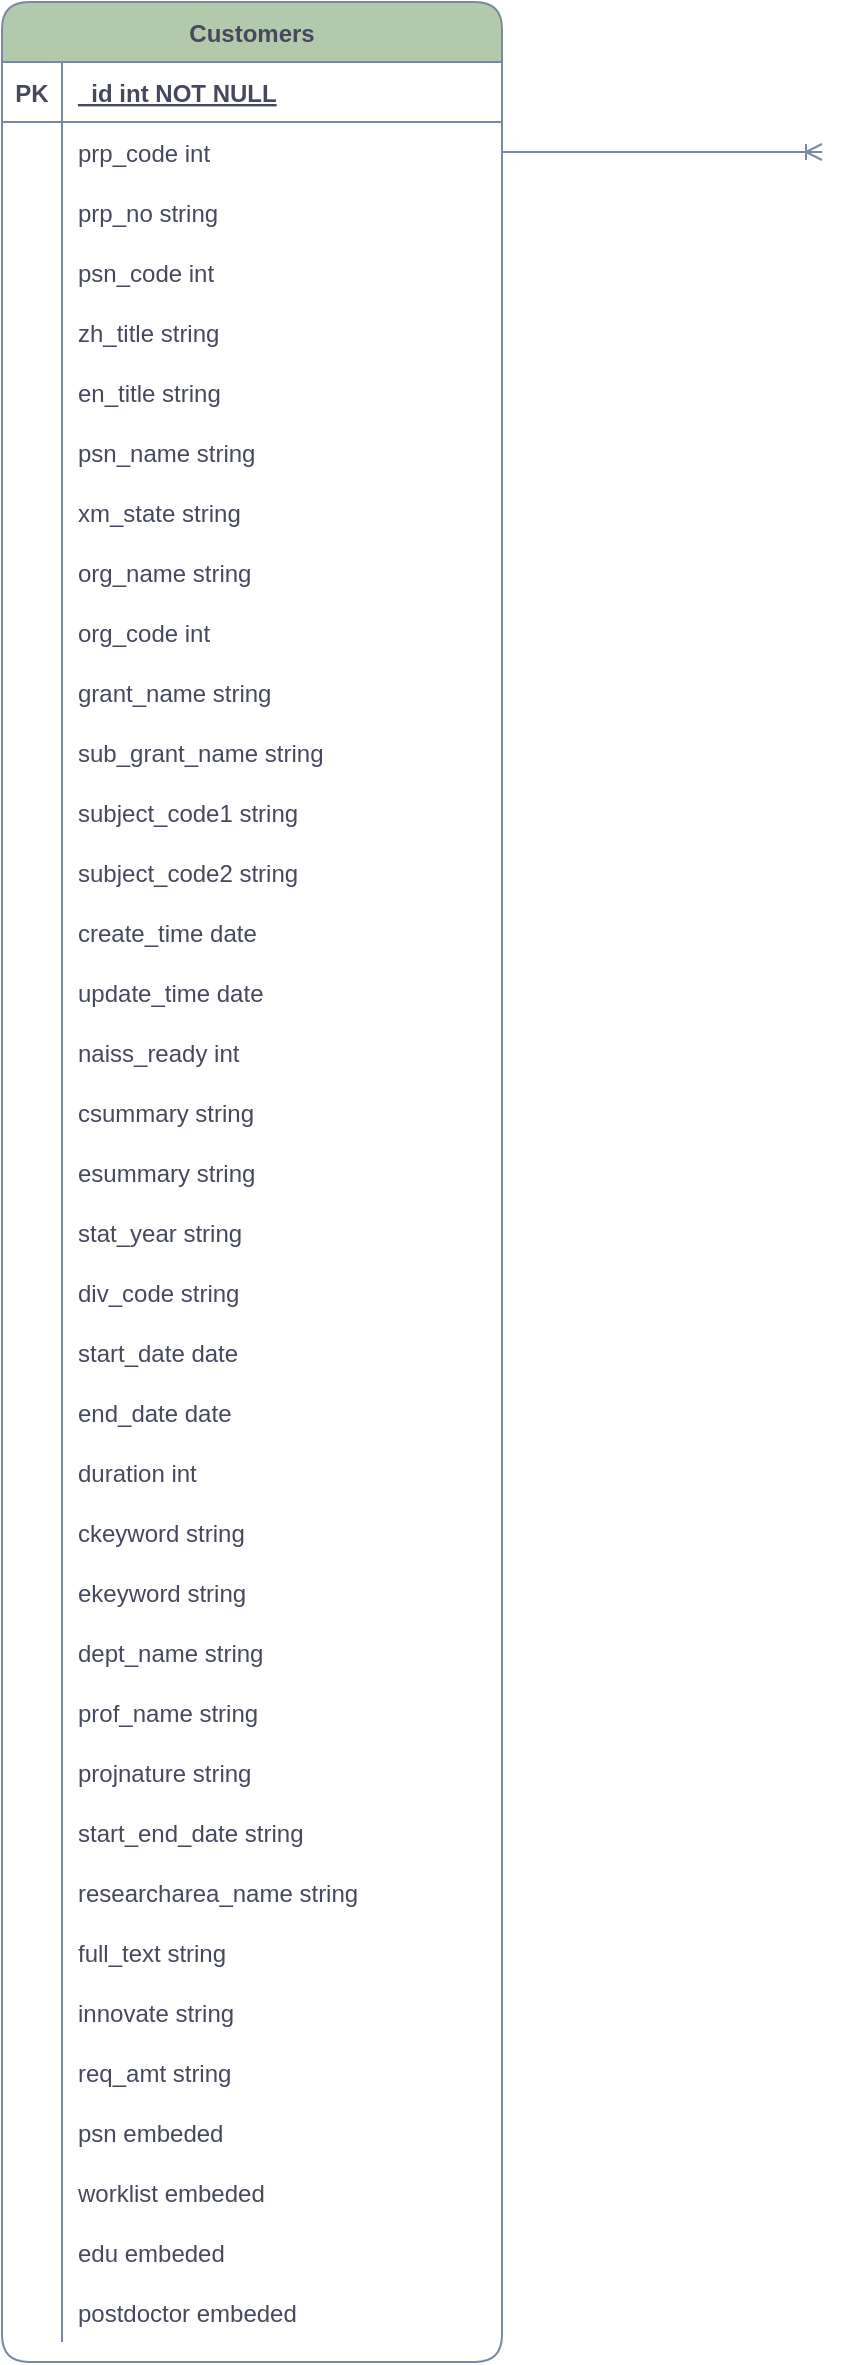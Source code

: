 <mxfile version="17.5.0" type="github">
  <diagram id="R2lEEEUBdFMjLlhIrx00" name="Page-1">
    <mxGraphModel dx="1298" dy="841" grid="1" gridSize="10" guides="1" tooltips="1" connect="1" arrows="1" fold="1" page="1" pageScale="1" pageWidth="850" pageHeight="1100" math="0" shadow="0" extFonts="Permanent Marker^https://fonts.googleapis.com/css?family=Permanent+Marker">
      <root>
        <mxCell id="0" />
        <mxCell id="1" parent="0" />
        <mxCell id="C-vyLk0tnHw3VtMMgP7b-23" value="Customers" style="shape=table;startSize=30;container=1;collapsible=1;childLayout=tableLayout;fixedRows=1;rowLines=0;fontStyle=1;align=center;resizeLast=1;rounded=1;fillColor=#B2C9AB;strokeColor=#788AA3;fontColor=#46495D;" parent="1" vertex="1">
          <mxGeometry x="40" y="120" width="250" height="1180" as="geometry" />
        </mxCell>
        <mxCell id="C-vyLk0tnHw3VtMMgP7b-24" value="" style="shape=partialRectangle;collapsible=0;dropTarget=0;pointerEvents=0;fillColor=none;points=[[0,0.5],[1,0.5]];portConstraint=eastwest;top=0;left=0;right=0;bottom=1;rounded=1;strokeColor=#788AA3;fontColor=#46495D;" parent="C-vyLk0tnHw3VtMMgP7b-23" vertex="1">
          <mxGeometry y="30" width="250" height="30" as="geometry" />
        </mxCell>
        <mxCell id="C-vyLk0tnHw3VtMMgP7b-25" value="PK" style="shape=partialRectangle;overflow=hidden;connectable=0;fillColor=none;top=0;left=0;bottom=0;right=0;fontStyle=1;rounded=1;strokeColor=#788AA3;fontColor=#46495D;" parent="C-vyLk0tnHw3VtMMgP7b-24" vertex="1">
          <mxGeometry width="30" height="30" as="geometry">
            <mxRectangle width="30" height="30" as="alternateBounds" />
          </mxGeometry>
        </mxCell>
        <mxCell id="C-vyLk0tnHw3VtMMgP7b-26" value="_id int NOT NULL " style="shape=partialRectangle;overflow=hidden;connectable=0;fillColor=none;top=0;left=0;bottom=0;right=0;align=left;spacingLeft=6;fontStyle=5;rounded=1;strokeColor=#788AA3;fontColor=#46495D;" parent="C-vyLk0tnHw3VtMMgP7b-24" vertex="1">
          <mxGeometry x="30" width="220" height="30" as="geometry">
            <mxRectangle width="220" height="30" as="alternateBounds" />
          </mxGeometry>
        </mxCell>
        <mxCell id="C-vyLk0tnHw3VtMMgP7b-27" value="" style="shape=partialRectangle;collapsible=0;dropTarget=0;pointerEvents=0;fillColor=none;points=[[0,0.5],[1,0.5]];portConstraint=eastwest;top=0;left=0;right=0;bottom=0;rounded=1;strokeColor=#788AA3;fontColor=#46495D;" parent="C-vyLk0tnHw3VtMMgP7b-23" vertex="1">
          <mxGeometry y="60" width="250" height="30" as="geometry" />
        </mxCell>
        <mxCell id="C-vyLk0tnHw3VtMMgP7b-28" value="" style="shape=partialRectangle;overflow=hidden;connectable=0;fillColor=none;top=0;left=0;bottom=0;right=0;rounded=1;strokeColor=#788AA3;fontColor=#46495D;" parent="C-vyLk0tnHw3VtMMgP7b-27" vertex="1">
          <mxGeometry width="30" height="30" as="geometry">
            <mxRectangle width="30" height="30" as="alternateBounds" />
          </mxGeometry>
        </mxCell>
        <mxCell id="C-vyLk0tnHw3VtMMgP7b-29" value="prp_code int" style="shape=partialRectangle;overflow=hidden;connectable=0;fillColor=none;top=0;left=0;bottom=0;right=0;align=left;spacingLeft=6;rounded=1;strokeColor=#788AA3;fontColor=#46495D;" parent="C-vyLk0tnHw3VtMMgP7b-27" vertex="1">
          <mxGeometry x="30" width="220" height="30" as="geometry">
            <mxRectangle width="220" height="30" as="alternateBounds" />
          </mxGeometry>
        </mxCell>
        <mxCell id="vWyPMVdZ7KJpKhUOvBbs-18" value="" style="shape=partialRectangle;collapsible=0;dropTarget=0;pointerEvents=0;fillColor=none;points=[[0,0.5],[1,0.5]];portConstraint=eastwest;top=0;left=0;right=0;bottom=0;rounded=1;strokeColor=#788AA3;fontColor=#46495D;" vertex="1" parent="C-vyLk0tnHw3VtMMgP7b-23">
          <mxGeometry y="90" width="250" height="30" as="geometry" />
        </mxCell>
        <mxCell id="vWyPMVdZ7KJpKhUOvBbs-19" value="" style="shape=partialRectangle;overflow=hidden;connectable=0;fillColor=none;top=0;left=0;bottom=0;right=0;rounded=1;strokeColor=#788AA3;fontColor=#46495D;" vertex="1" parent="vWyPMVdZ7KJpKhUOvBbs-18">
          <mxGeometry width="30" height="30" as="geometry">
            <mxRectangle width="30" height="30" as="alternateBounds" />
          </mxGeometry>
        </mxCell>
        <mxCell id="vWyPMVdZ7KJpKhUOvBbs-20" value="prp_no string" style="shape=partialRectangle;overflow=hidden;connectable=0;fillColor=none;top=0;left=0;bottom=0;right=0;align=left;spacingLeft=6;rounded=1;strokeColor=#788AA3;fontColor=#46495D;" vertex="1" parent="vWyPMVdZ7KJpKhUOvBbs-18">
          <mxGeometry x="30" width="220" height="30" as="geometry">
            <mxRectangle width="220" height="30" as="alternateBounds" />
          </mxGeometry>
        </mxCell>
        <mxCell id="vWyPMVdZ7KJpKhUOvBbs-21" value="" style="shape=partialRectangle;collapsible=0;dropTarget=0;pointerEvents=0;fillColor=none;points=[[0,0.5],[1,0.5]];portConstraint=eastwest;top=0;left=0;right=0;bottom=0;rounded=1;strokeColor=#788AA3;fontColor=#46495D;" vertex="1" parent="C-vyLk0tnHw3VtMMgP7b-23">
          <mxGeometry y="120" width="250" height="30" as="geometry" />
        </mxCell>
        <mxCell id="vWyPMVdZ7KJpKhUOvBbs-22" value="" style="shape=partialRectangle;overflow=hidden;connectable=0;fillColor=none;top=0;left=0;bottom=0;right=0;rounded=1;strokeColor=#788AA3;fontColor=#46495D;" vertex="1" parent="vWyPMVdZ7KJpKhUOvBbs-21">
          <mxGeometry width="30" height="30" as="geometry">
            <mxRectangle width="30" height="30" as="alternateBounds" />
          </mxGeometry>
        </mxCell>
        <mxCell id="vWyPMVdZ7KJpKhUOvBbs-23" value="psn_code int" style="shape=partialRectangle;overflow=hidden;connectable=0;fillColor=none;top=0;left=0;bottom=0;right=0;align=left;spacingLeft=6;rounded=1;strokeColor=#788AA3;fontColor=#46495D;" vertex="1" parent="vWyPMVdZ7KJpKhUOvBbs-21">
          <mxGeometry x="30" width="220" height="30" as="geometry">
            <mxRectangle width="220" height="30" as="alternateBounds" />
          </mxGeometry>
        </mxCell>
        <mxCell id="vWyPMVdZ7KJpKhUOvBbs-25" value="" style="shape=partialRectangle;collapsible=0;dropTarget=0;pointerEvents=0;fillColor=none;points=[[0,0.5],[1,0.5]];portConstraint=eastwest;top=0;left=0;right=0;bottom=0;rounded=1;strokeColor=#788AA3;fontColor=#46495D;" vertex="1" parent="C-vyLk0tnHw3VtMMgP7b-23">
          <mxGeometry y="150" width="250" height="30" as="geometry" />
        </mxCell>
        <mxCell id="vWyPMVdZ7KJpKhUOvBbs-26" value="" style="shape=partialRectangle;overflow=hidden;connectable=0;fillColor=none;top=0;left=0;bottom=0;right=0;rounded=1;strokeColor=#788AA3;fontColor=#46495D;" vertex="1" parent="vWyPMVdZ7KJpKhUOvBbs-25">
          <mxGeometry width="30" height="30" as="geometry">
            <mxRectangle width="30" height="30" as="alternateBounds" />
          </mxGeometry>
        </mxCell>
        <mxCell id="vWyPMVdZ7KJpKhUOvBbs-27" value="zh_title string" style="shape=partialRectangle;overflow=hidden;connectable=0;fillColor=none;top=0;left=0;bottom=0;right=0;align=left;spacingLeft=6;rounded=1;strokeColor=#788AA3;fontColor=#46495D;" vertex="1" parent="vWyPMVdZ7KJpKhUOvBbs-25">
          <mxGeometry x="30" width="220" height="30" as="geometry">
            <mxRectangle width="220" height="30" as="alternateBounds" />
          </mxGeometry>
        </mxCell>
        <mxCell id="vWyPMVdZ7KJpKhUOvBbs-34" value="" style="shape=partialRectangle;collapsible=0;dropTarget=0;pointerEvents=0;fillColor=none;points=[[0,0.5],[1,0.5]];portConstraint=eastwest;top=0;left=0;right=0;bottom=0;rounded=1;strokeColor=#788AA3;fontColor=#46495D;" vertex="1" parent="C-vyLk0tnHw3VtMMgP7b-23">
          <mxGeometry y="180" width="250" height="30" as="geometry" />
        </mxCell>
        <mxCell id="vWyPMVdZ7KJpKhUOvBbs-35" value="" style="shape=partialRectangle;overflow=hidden;connectable=0;fillColor=none;top=0;left=0;bottom=0;right=0;rounded=1;strokeColor=#788AA3;fontColor=#46495D;" vertex="1" parent="vWyPMVdZ7KJpKhUOvBbs-34">
          <mxGeometry width="30" height="30" as="geometry">
            <mxRectangle width="30" height="30" as="alternateBounds" />
          </mxGeometry>
        </mxCell>
        <mxCell id="vWyPMVdZ7KJpKhUOvBbs-36" value="en_title string" style="shape=partialRectangle;overflow=hidden;connectable=0;fillColor=none;top=0;left=0;bottom=0;right=0;align=left;spacingLeft=6;rounded=1;strokeColor=#788AA3;fontColor=#46495D;" vertex="1" parent="vWyPMVdZ7KJpKhUOvBbs-34">
          <mxGeometry x="30" width="220" height="30" as="geometry">
            <mxRectangle width="220" height="30" as="alternateBounds" />
          </mxGeometry>
        </mxCell>
        <mxCell id="vWyPMVdZ7KJpKhUOvBbs-28" value="" style="shape=partialRectangle;collapsible=0;dropTarget=0;pointerEvents=0;fillColor=none;points=[[0,0.5],[1,0.5]];portConstraint=eastwest;top=0;left=0;right=0;bottom=0;rounded=1;strokeColor=#788AA3;fontColor=#46495D;" vertex="1" parent="C-vyLk0tnHw3VtMMgP7b-23">
          <mxGeometry y="210" width="250" height="30" as="geometry" />
        </mxCell>
        <mxCell id="vWyPMVdZ7KJpKhUOvBbs-29" value="" style="shape=partialRectangle;overflow=hidden;connectable=0;fillColor=none;top=0;left=0;bottom=0;right=0;rounded=1;strokeColor=#788AA3;fontColor=#46495D;" vertex="1" parent="vWyPMVdZ7KJpKhUOvBbs-28">
          <mxGeometry width="30" height="30" as="geometry">
            <mxRectangle width="30" height="30" as="alternateBounds" />
          </mxGeometry>
        </mxCell>
        <mxCell id="vWyPMVdZ7KJpKhUOvBbs-30" value="psn_name string" style="shape=partialRectangle;overflow=hidden;connectable=0;fillColor=none;top=0;left=0;bottom=0;right=0;align=left;spacingLeft=6;rounded=1;strokeColor=#788AA3;fontColor=#46495D;" vertex="1" parent="vWyPMVdZ7KJpKhUOvBbs-28">
          <mxGeometry x="30" width="220" height="30" as="geometry">
            <mxRectangle width="220" height="30" as="alternateBounds" />
          </mxGeometry>
        </mxCell>
        <mxCell id="vWyPMVdZ7KJpKhUOvBbs-31" value="" style="shape=partialRectangle;collapsible=0;dropTarget=0;pointerEvents=0;fillColor=none;points=[[0,0.5],[1,0.5]];portConstraint=eastwest;top=0;left=0;right=0;bottom=0;rounded=1;strokeColor=#788AA3;fontColor=#46495D;" vertex="1" parent="C-vyLk0tnHw3VtMMgP7b-23">
          <mxGeometry y="240" width="250" height="30" as="geometry" />
        </mxCell>
        <mxCell id="vWyPMVdZ7KJpKhUOvBbs-32" value="" style="shape=partialRectangle;overflow=hidden;connectable=0;fillColor=none;top=0;left=0;bottom=0;right=0;rounded=1;strokeColor=#788AA3;fontColor=#46495D;" vertex="1" parent="vWyPMVdZ7KJpKhUOvBbs-31">
          <mxGeometry width="30" height="30" as="geometry">
            <mxRectangle width="30" height="30" as="alternateBounds" />
          </mxGeometry>
        </mxCell>
        <mxCell id="vWyPMVdZ7KJpKhUOvBbs-33" value="xm_state string" style="shape=partialRectangle;overflow=hidden;connectable=0;fillColor=none;top=0;left=0;bottom=0;right=0;align=left;spacingLeft=6;rounded=1;strokeColor=#788AA3;fontColor=#46495D;" vertex="1" parent="vWyPMVdZ7KJpKhUOvBbs-31">
          <mxGeometry x="30" width="220" height="30" as="geometry">
            <mxRectangle width="220" height="30" as="alternateBounds" />
          </mxGeometry>
        </mxCell>
        <mxCell id="vWyPMVdZ7KJpKhUOvBbs-37" value="" style="shape=partialRectangle;collapsible=0;dropTarget=0;pointerEvents=0;fillColor=none;points=[[0,0.5],[1,0.5]];portConstraint=eastwest;top=0;left=0;right=0;bottom=0;rounded=1;strokeColor=#788AA3;fontColor=#46495D;" vertex="1" parent="C-vyLk0tnHw3VtMMgP7b-23">
          <mxGeometry y="270" width="250" height="30" as="geometry" />
        </mxCell>
        <mxCell id="vWyPMVdZ7KJpKhUOvBbs-38" value="" style="shape=partialRectangle;overflow=hidden;connectable=0;fillColor=none;top=0;left=0;bottom=0;right=0;rounded=1;strokeColor=#788AA3;fontColor=#46495D;" vertex="1" parent="vWyPMVdZ7KJpKhUOvBbs-37">
          <mxGeometry width="30" height="30" as="geometry">
            <mxRectangle width="30" height="30" as="alternateBounds" />
          </mxGeometry>
        </mxCell>
        <mxCell id="vWyPMVdZ7KJpKhUOvBbs-39" value="org_name string" style="shape=partialRectangle;overflow=hidden;connectable=0;fillColor=none;top=0;left=0;bottom=0;right=0;align=left;spacingLeft=6;rounded=1;strokeColor=#788AA3;fontColor=#46495D;" vertex="1" parent="vWyPMVdZ7KJpKhUOvBbs-37">
          <mxGeometry x="30" width="220" height="30" as="geometry">
            <mxRectangle width="220" height="30" as="alternateBounds" />
          </mxGeometry>
        </mxCell>
        <mxCell id="vWyPMVdZ7KJpKhUOvBbs-40" value="" style="shape=partialRectangle;collapsible=0;dropTarget=0;pointerEvents=0;fillColor=none;points=[[0,0.5],[1,0.5]];portConstraint=eastwest;top=0;left=0;right=0;bottom=0;rounded=1;strokeColor=#788AA3;fontColor=#46495D;" vertex="1" parent="C-vyLk0tnHw3VtMMgP7b-23">
          <mxGeometry y="300" width="250" height="30" as="geometry" />
        </mxCell>
        <mxCell id="vWyPMVdZ7KJpKhUOvBbs-41" value="" style="shape=partialRectangle;overflow=hidden;connectable=0;fillColor=none;top=0;left=0;bottom=0;right=0;rounded=1;strokeColor=#788AA3;fontColor=#46495D;" vertex="1" parent="vWyPMVdZ7KJpKhUOvBbs-40">
          <mxGeometry width="30" height="30" as="geometry">
            <mxRectangle width="30" height="30" as="alternateBounds" />
          </mxGeometry>
        </mxCell>
        <mxCell id="vWyPMVdZ7KJpKhUOvBbs-42" value="org_code int" style="shape=partialRectangle;overflow=hidden;connectable=0;fillColor=none;top=0;left=0;bottom=0;right=0;align=left;spacingLeft=6;rounded=1;strokeColor=#788AA3;fontColor=#46495D;" vertex="1" parent="vWyPMVdZ7KJpKhUOvBbs-40">
          <mxGeometry x="30" width="220" height="30" as="geometry">
            <mxRectangle width="220" height="30" as="alternateBounds" />
          </mxGeometry>
        </mxCell>
        <mxCell id="vWyPMVdZ7KJpKhUOvBbs-43" value="" style="shape=partialRectangle;collapsible=0;dropTarget=0;pointerEvents=0;fillColor=none;points=[[0,0.5],[1,0.5]];portConstraint=eastwest;top=0;left=0;right=0;bottom=0;rounded=1;strokeColor=#788AA3;fontColor=#46495D;" vertex="1" parent="C-vyLk0tnHw3VtMMgP7b-23">
          <mxGeometry y="330" width="250" height="30" as="geometry" />
        </mxCell>
        <mxCell id="vWyPMVdZ7KJpKhUOvBbs-44" value="" style="shape=partialRectangle;overflow=hidden;connectable=0;fillColor=none;top=0;left=0;bottom=0;right=0;rounded=1;strokeColor=#788AA3;fontColor=#46495D;" vertex="1" parent="vWyPMVdZ7KJpKhUOvBbs-43">
          <mxGeometry width="30" height="30" as="geometry">
            <mxRectangle width="30" height="30" as="alternateBounds" />
          </mxGeometry>
        </mxCell>
        <mxCell id="vWyPMVdZ7KJpKhUOvBbs-45" value="grant_name string" style="shape=partialRectangle;overflow=hidden;connectable=0;fillColor=none;top=0;left=0;bottom=0;right=0;align=left;spacingLeft=6;rounded=1;strokeColor=#788AA3;fontColor=#46495D;" vertex="1" parent="vWyPMVdZ7KJpKhUOvBbs-43">
          <mxGeometry x="30" width="220" height="30" as="geometry">
            <mxRectangle width="220" height="30" as="alternateBounds" />
          </mxGeometry>
        </mxCell>
        <mxCell id="vWyPMVdZ7KJpKhUOvBbs-46" value="" style="shape=partialRectangle;collapsible=0;dropTarget=0;pointerEvents=0;fillColor=none;points=[[0,0.5],[1,0.5]];portConstraint=eastwest;top=0;left=0;right=0;bottom=0;rounded=1;strokeColor=#788AA3;fontColor=#46495D;" vertex="1" parent="C-vyLk0tnHw3VtMMgP7b-23">
          <mxGeometry y="360" width="250" height="30" as="geometry" />
        </mxCell>
        <mxCell id="vWyPMVdZ7KJpKhUOvBbs-47" value="" style="shape=partialRectangle;overflow=hidden;connectable=0;fillColor=none;top=0;left=0;bottom=0;right=0;rounded=1;strokeColor=#788AA3;fontColor=#46495D;" vertex="1" parent="vWyPMVdZ7KJpKhUOvBbs-46">
          <mxGeometry width="30" height="30" as="geometry">
            <mxRectangle width="30" height="30" as="alternateBounds" />
          </mxGeometry>
        </mxCell>
        <mxCell id="vWyPMVdZ7KJpKhUOvBbs-48" value="sub_grant_name string" style="shape=partialRectangle;overflow=hidden;connectable=0;fillColor=none;top=0;left=0;bottom=0;right=0;align=left;spacingLeft=6;rounded=1;strokeColor=#788AA3;fontColor=#46495D;" vertex="1" parent="vWyPMVdZ7KJpKhUOvBbs-46">
          <mxGeometry x="30" width="220" height="30" as="geometry">
            <mxRectangle width="220" height="30" as="alternateBounds" />
          </mxGeometry>
        </mxCell>
        <mxCell id="vWyPMVdZ7KJpKhUOvBbs-49" value="" style="shape=partialRectangle;collapsible=0;dropTarget=0;pointerEvents=0;fillColor=none;points=[[0,0.5],[1,0.5]];portConstraint=eastwest;top=0;left=0;right=0;bottom=0;rounded=1;strokeColor=#788AA3;fontColor=#46495D;" vertex="1" parent="C-vyLk0tnHw3VtMMgP7b-23">
          <mxGeometry y="390" width="250" height="30" as="geometry" />
        </mxCell>
        <mxCell id="vWyPMVdZ7KJpKhUOvBbs-50" value="" style="shape=partialRectangle;overflow=hidden;connectable=0;fillColor=none;top=0;left=0;bottom=0;right=0;rounded=1;strokeColor=#788AA3;fontColor=#46495D;" vertex="1" parent="vWyPMVdZ7KJpKhUOvBbs-49">
          <mxGeometry width="30" height="30" as="geometry">
            <mxRectangle width="30" height="30" as="alternateBounds" />
          </mxGeometry>
        </mxCell>
        <mxCell id="vWyPMVdZ7KJpKhUOvBbs-51" value="subject_code1 string" style="shape=partialRectangle;overflow=hidden;connectable=0;fillColor=none;top=0;left=0;bottom=0;right=0;align=left;spacingLeft=6;rounded=1;strokeColor=#788AA3;fontColor=#46495D;" vertex="1" parent="vWyPMVdZ7KJpKhUOvBbs-49">
          <mxGeometry x="30" width="220" height="30" as="geometry">
            <mxRectangle width="220" height="30" as="alternateBounds" />
          </mxGeometry>
        </mxCell>
        <mxCell id="vWyPMVdZ7KJpKhUOvBbs-52" value="" style="shape=partialRectangle;collapsible=0;dropTarget=0;pointerEvents=0;fillColor=none;points=[[0,0.5],[1,0.5]];portConstraint=eastwest;top=0;left=0;right=0;bottom=0;rounded=1;strokeColor=#788AA3;fontColor=#46495D;" vertex="1" parent="C-vyLk0tnHw3VtMMgP7b-23">
          <mxGeometry y="420" width="250" height="30" as="geometry" />
        </mxCell>
        <mxCell id="vWyPMVdZ7KJpKhUOvBbs-53" value="" style="shape=partialRectangle;overflow=hidden;connectable=0;fillColor=none;top=0;left=0;bottom=0;right=0;rounded=1;strokeColor=#788AA3;fontColor=#46495D;" vertex="1" parent="vWyPMVdZ7KJpKhUOvBbs-52">
          <mxGeometry width="30" height="30" as="geometry">
            <mxRectangle width="30" height="30" as="alternateBounds" />
          </mxGeometry>
        </mxCell>
        <mxCell id="vWyPMVdZ7KJpKhUOvBbs-54" value="subject_code2 string" style="shape=partialRectangle;overflow=hidden;connectable=0;fillColor=none;top=0;left=0;bottom=0;right=0;align=left;spacingLeft=6;rounded=1;strokeColor=#788AA3;fontColor=#46495D;" vertex="1" parent="vWyPMVdZ7KJpKhUOvBbs-52">
          <mxGeometry x="30" width="220" height="30" as="geometry">
            <mxRectangle width="220" height="30" as="alternateBounds" />
          </mxGeometry>
        </mxCell>
        <mxCell id="vWyPMVdZ7KJpKhUOvBbs-55" value="" style="shape=partialRectangle;collapsible=0;dropTarget=0;pointerEvents=0;fillColor=none;points=[[0,0.5],[1,0.5]];portConstraint=eastwest;top=0;left=0;right=0;bottom=0;rounded=1;strokeColor=#788AA3;fontColor=#46495D;" vertex="1" parent="C-vyLk0tnHw3VtMMgP7b-23">
          <mxGeometry y="450" width="250" height="30" as="geometry" />
        </mxCell>
        <mxCell id="vWyPMVdZ7KJpKhUOvBbs-56" value="" style="shape=partialRectangle;overflow=hidden;connectable=0;fillColor=none;top=0;left=0;bottom=0;right=0;rounded=1;strokeColor=#788AA3;fontColor=#46495D;" vertex="1" parent="vWyPMVdZ7KJpKhUOvBbs-55">
          <mxGeometry width="30" height="30" as="geometry">
            <mxRectangle width="30" height="30" as="alternateBounds" />
          </mxGeometry>
        </mxCell>
        <mxCell id="vWyPMVdZ7KJpKhUOvBbs-57" value="create_time date" style="shape=partialRectangle;overflow=hidden;connectable=0;fillColor=none;top=0;left=0;bottom=0;right=0;align=left;spacingLeft=6;rounded=1;strokeColor=#788AA3;fontColor=#46495D;" vertex="1" parent="vWyPMVdZ7KJpKhUOvBbs-55">
          <mxGeometry x="30" width="220" height="30" as="geometry">
            <mxRectangle width="220" height="30" as="alternateBounds" />
          </mxGeometry>
        </mxCell>
        <mxCell id="vWyPMVdZ7KJpKhUOvBbs-76" value="" style="shape=partialRectangle;collapsible=0;dropTarget=0;pointerEvents=0;fillColor=none;points=[[0,0.5],[1,0.5]];portConstraint=eastwest;top=0;left=0;right=0;bottom=0;rounded=1;strokeColor=#788AA3;fontColor=#46495D;" vertex="1" parent="C-vyLk0tnHw3VtMMgP7b-23">
          <mxGeometry y="480" width="250" height="30" as="geometry" />
        </mxCell>
        <mxCell id="vWyPMVdZ7KJpKhUOvBbs-77" value="" style="shape=partialRectangle;overflow=hidden;connectable=0;fillColor=none;top=0;left=0;bottom=0;right=0;rounded=1;strokeColor=#788AA3;fontColor=#46495D;" vertex="1" parent="vWyPMVdZ7KJpKhUOvBbs-76">
          <mxGeometry width="30" height="30" as="geometry">
            <mxRectangle width="30" height="30" as="alternateBounds" />
          </mxGeometry>
        </mxCell>
        <mxCell id="vWyPMVdZ7KJpKhUOvBbs-78" value="update_time date" style="shape=partialRectangle;overflow=hidden;connectable=0;fillColor=none;top=0;left=0;bottom=0;right=0;align=left;spacingLeft=6;rounded=1;strokeColor=#788AA3;fontColor=#46495D;" vertex="1" parent="vWyPMVdZ7KJpKhUOvBbs-76">
          <mxGeometry x="30" width="220" height="30" as="geometry">
            <mxRectangle width="220" height="30" as="alternateBounds" />
          </mxGeometry>
        </mxCell>
        <mxCell id="vWyPMVdZ7KJpKhUOvBbs-58" value="" style="shape=partialRectangle;collapsible=0;dropTarget=0;pointerEvents=0;fillColor=none;points=[[0,0.5],[1,0.5]];portConstraint=eastwest;top=0;left=0;right=0;bottom=0;rounded=1;strokeColor=#788AA3;fontColor=#46495D;" vertex="1" parent="C-vyLk0tnHw3VtMMgP7b-23">
          <mxGeometry y="510" width="250" height="30" as="geometry" />
        </mxCell>
        <mxCell id="vWyPMVdZ7KJpKhUOvBbs-59" value="" style="shape=partialRectangle;overflow=hidden;connectable=0;fillColor=none;top=0;left=0;bottom=0;right=0;rounded=1;strokeColor=#788AA3;fontColor=#46495D;" vertex="1" parent="vWyPMVdZ7KJpKhUOvBbs-58">
          <mxGeometry width="30" height="30" as="geometry">
            <mxRectangle width="30" height="30" as="alternateBounds" />
          </mxGeometry>
        </mxCell>
        <mxCell id="vWyPMVdZ7KJpKhUOvBbs-60" value="naiss_ready int" style="shape=partialRectangle;overflow=hidden;connectable=0;fillColor=none;top=0;left=0;bottom=0;right=0;align=left;spacingLeft=6;rounded=1;strokeColor=#788AA3;fontColor=#46495D;" vertex="1" parent="vWyPMVdZ7KJpKhUOvBbs-58">
          <mxGeometry x="30" width="220" height="30" as="geometry">
            <mxRectangle width="220" height="30" as="alternateBounds" />
          </mxGeometry>
        </mxCell>
        <mxCell id="vWyPMVdZ7KJpKhUOvBbs-61" value="" style="shape=partialRectangle;collapsible=0;dropTarget=0;pointerEvents=0;fillColor=none;points=[[0,0.5],[1,0.5]];portConstraint=eastwest;top=0;left=0;right=0;bottom=0;rounded=1;strokeColor=#788AA3;fontColor=#46495D;" vertex="1" parent="C-vyLk0tnHw3VtMMgP7b-23">
          <mxGeometry y="540" width="250" height="30" as="geometry" />
        </mxCell>
        <mxCell id="vWyPMVdZ7KJpKhUOvBbs-62" value="" style="shape=partialRectangle;overflow=hidden;connectable=0;fillColor=none;top=0;left=0;bottom=0;right=0;rounded=1;strokeColor=#788AA3;fontColor=#46495D;" vertex="1" parent="vWyPMVdZ7KJpKhUOvBbs-61">
          <mxGeometry width="30" height="30" as="geometry">
            <mxRectangle width="30" height="30" as="alternateBounds" />
          </mxGeometry>
        </mxCell>
        <mxCell id="vWyPMVdZ7KJpKhUOvBbs-63" value="csummary string" style="shape=partialRectangle;overflow=hidden;connectable=0;fillColor=none;top=0;left=0;bottom=0;right=0;align=left;spacingLeft=6;rounded=1;strokeColor=#788AA3;fontColor=#46495D;" vertex="1" parent="vWyPMVdZ7KJpKhUOvBbs-61">
          <mxGeometry x="30" width="220" height="30" as="geometry">
            <mxRectangle width="220" height="30" as="alternateBounds" />
          </mxGeometry>
        </mxCell>
        <mxCell id="vWyPMVdZ7KJpKhUOvBbs-64" value="" style="shape=partialRectangle;collapsible=0;dropTarget=0;pointerEvents=0;fillColor=none;points=[[0,0.5],[1,0.5]];portConstraint=eastwest;top=0;left=0;right=0;bottom=0;rounded=1;strokeColor=#788AA3;fontColor=#46495D;" vertex="1" parent="C-vyLk0tnHw3VtMMgP7b-23">
          <mxGeometry y="570" width="250" height="30" as="geometry" />
        </mxCell>
        <mxCell id="vWyPMVdZ7KJpKhUOvBbs-65" value="" style="shape=partialRectangle;overflow=hidden;connectable=0;fillColor=none;top=0;left=0;bottom=0;right=0;rounded=1;strokeColor=#788AA3;fontColor=#46495D;" vertex="1" parent="vWyPMVdZ7KJpKhUOvBbs-64">
          <mxGeometry width="30" height="30" as="geometry">
            <mxRectangle width="30" height="30" as="alternateBounds" />
          </mxGeometry>
        </mxCell>
        <mxCell id="vWyPMVdZ7KJpKhUOvBbs-66" value="esummary string" style="shape=partialRectangle;overflow=hidden;connectable=0;fillColor=none;top=0;left=0;bottom=0;right=0;align=left;spacingLeft=6;rounded=1;strokeColor=#788AA3;fontColor=#46495D;" vertex="1" parent="vWyPMVdZ7KJpKhUOvBbs-64">
          <mxGeometry x="30" width="220" height="30" as="geometry">
            <mxRectangle width="220" height="30" as="alternateBounds" />
          </mxGeometry>
        </mxCell>
        <mxCell id="vWyPMVdZ7KJpKhUOvBbs-67" value="" style="shape=partialRectangle;collapsible=0;dropTarget=0;pointerEvents=0;fillColor=none;points=[[0,0.5],[1,0.5]];portConstraint=eastwest;top=0;left=0;right=0;bottom=0;rounded=1;strokeColor=#788AA3;fontColor=#46495D;" vertex="1" parent="C-vyLk0tnHw3VtMMgP7b-23">
          <mxGeometry y="600" width="250" height="30" as="geometry" />
        </mxCell>
        <mxCell id="vWyPMVdZ7KJpKhUOvBbs-68" value="" style="shape=partialRectangle;overflow=hidden;connectable=0;fillColor=none;top=0;left=0;bottom=0;right=0;rounded=1;strokeColor=#788AA3;fontColor=#46495D;" vertex="1" parent="vWyPMVdZ7KJpKhUOvBbs-67">
          <mxGeometry width="30" height="30" as="geometry">
            <mxRectangle width="30" height="30" as="alternateBounds" />
          </mxGeometry>
        </mxCell>
        <mxCell id="vWyPMVdZ7KJpKhUOvBbs-69" value="stat_year string" style="shape=partialRectangle;overflow=hidden;connectable=0;fillColor=none;top=0;left=0;bottom=0;right=0;align=left;spacingLeft=6;rounded=1;strokeColor=#788AA3;fontColor=#46495D;" vertex="1" parent="vWyPMVdZ7KJpKhUOvBbs-67">
          <mxGeometry x="30" width="220" height="30" as="geometry">
            <mxRectangle width="220" height="30" as="alternateBounds" />
          </mxGeometry>
        </mxCell>
        <mxCell id="vWyPMVdZ7KJpKhUOvBbs-70" value="" style="shape=partialRectangle;collapsible=0;dropTarget=0;pointerEvents=0;fillColor=none;points=[[0,0.5],[1,0.5]];portConstraint=eastwest;top=0;left=0;right=0;bottom=0;rounded=1;strokeColor=#788AA3;fontColor=#46495D;" vertex="1" parent="C-vyLk0tnHw3VtMMgP7b-23">
          <mxGeometry y="630" width="250" height="30" as="geometry" />
        </mxCell>
        <mxCell id="vWyPMVdZ7KJpKhUOvBbs-71" value="" style="shape=partialRectangle;overflow=hidden;connectable=0;fillColor=none;top=0;left=0;bottom=0;right=0;rounded=1;strokeColor=#788AA3;fontColor=#46495D;" vertex="1" parent="vWyPMVdZ7KJpKhUOvBbs-70">
          <mxGeometry width="30" height="30" as="geometry">
            <mxRectangle width="30" height="30" as="alternateBounds" />
          </mxGeometry>
        </mxCell>
        <mxCell id="vWyPMVdZ7KJpKhUOvBbs-72" value="div_code string" style="shape=partialRectangle;overflow=hidden;connectable=0;fillColor=none;top=0;left=0;bottom=0;right=0;align=left;spacingLeft=6;rounded=1;strokeColor=#788AA3;fontColor=#46495D;" vertex="1" parent="vWyPMVdZ7KJpKhUOvBbs-70">
          <mxGeometry x="30" width="220" height="30" as="geometry">
            <mxRectangle width="220" height="30" as="alternateBounds" />
          </mxGeometry>
        </mxCell>
        <mxCell id="vWyPMVdZ7KJpKhUOvBbs-73" value="" style="shape=partialRectangle;collapsible=0;dropTarget=0;pointerEvents=0;fillColor=none;points=[[0,0.5],[1,0.5]];portConstraint=eastwest;top=0;left=0;right=0;bottom=0;rounded=1;strokeColor=#788AA3;fontColor=#46495D;" vertex="1" parent="C-vyLk0tnHw3VtMMgP7b-23">
          <mxGeometry y="660" width="250" height="30" as="geometry" />
        </mxCell>
        <mxCell id="vWyPMVdZ7KJpKhUOvBbs-74" value="" style="shape=partialRectangle;overflow=hidden;connectable=0;fillColor=none;top=0;left=0;bottom=0;right=0;rounded=1;strokeColor=#788AA3;fontColor=#46495D;" vertex="1" parent="vWyPMVdZ7KJpKhUOvBbs-73">
          <mxGeometry width="30" height="30" as="geometry">
            <mxRectangle width="30" height="30" as="alternateBounds" />
          </mxGeometry>
        </mxCell>
        <mxCell id="vWyPMVdZ7KJpKhUOvBbs-75" value="start_date date" style="shape=partialRectangle;overflow=hidden;connectable=0;fillColor=none;top=0;left=0;bottom=0;right=0;align=left;spacingLeft=6;rounded=1;strokeColor=#788AA3;fontColor=#46495D;" vertex="1" parent="vWyPMVdZ7KJpKhUOvBbs-73">
          <mxGeometry x="30" width="220" height="30" as="geometry">
            <mxRectangle width="220" height="30" as="alternateBounds" />
          </mxGeometry>
        </mxCell>
        <mxCell id="vWyPMVdZ7KJpKhUOvBbs-112" value="" style="shape=partialRectangle;collapsible=0;dropTarget=0;pointerEvents=0;fillColor=none;points=[[0,0.5],[1,0.5]];portConstraint=eastwest;top=0;left=0;right=0;bottom=0;rounded=1;strokeColor=#788AA3;fontColor=#46495D;" vertex="1" parent="C-vyLk0tnHw3VtMMgP7b-23">
          <mxGeometry y="690" width="250" height="30" as="geometry" />
        </mxCell>
        <mxCell id="vWyPMVdZ7KJpKhUOvBbs-113" value="" style="shape=partialRectangle;overflow=hidden;connectable=0;fillColor=none;top=0;left=0;bottom=0;right=0;rounded=1;strokeColor=#788AA3;fontColor=#46495D;" vertex="1" parent="vWyPMVdZ7KJpKhUOvBbs-112">
          <mxGeometry width="30" height="30" as="geometry">
            <mxRectangle width="30" height="30" as="alternateBounds" />
          </mxGeometry>
        </mxCell>
        <mxCell id="vWyPMVdZ7KJpKhUOvBbs-114" value="end_date date" style="shape=partialRectangle;overflow=hidden;connectable=0;fillColor=none;top=0;left=0;bottom=0;right=0;align=left;spacingLeft=6;rounded=1;strokeColor=#788AA3;fontColor=#46495D;" vertex="1" parent="vWyPMVdZ7KJpKhUOvBbs-112">
          <mxGeometry x="30" width="220" height="30" as="geometry">
            <mxRectangle width="220" height="30" as="alternateBounds" />
          </mxGeometry>
        </mxCell>
        <mxCell id="vWyPMVdZ7KJpKhUOvBbs-79" value="" style="shape=partialRectangle;collapsible=0;dropTarget=0;pointerEvents=0;fillColor=none;points=[[0,0.5],[1,0.5]];portConstraint=eastwest;top=0;left=0;right=0;bottom=0;rounded=1;strokeColor=#788AA3;fontColor=#46495D;" vertex="1" parent="C-vyLk0tnHw3VtMMgP7b-23">
          <mxGeometry y="720" width="250" height="30" as="geometry" />
        </mxCell>
        <mxCell id="vWyPMVdZ7KJpKhUOvBbs-80" value="" style="shape=partialRectangle;overflow=hidden;connectable=0;fillColor=none;top=0;left=0;bottom=0;right=0;rounded=1;strokeColor=#788AA3;fontColor=#46495D;" vertex="1" parent="vWyPMVdZ7KJpKhUOvBbs-79">
          <mxGeometry width="30" height="30" as="geometry">
            <mxRectangle width="30" height="30" as="alternateBounds" />
          </mxGeometry>
        </mxCell>
        <mxCell id="vWyPMVdZ7KJpKhUOvBbs-81" value="duration int" style="shape=partialRectangle;overflow=hidden;connectable=0;fillColor=none;top=0;left=0;bottom=0;right=0;align=left;spacingLeft=6;rounded=1;strokeColor=#788AA3;fontColor=#46495D;" vertex="1" parent="vWyPMVdZ7KJpKhUOvBbs-79">
          <mxGeometry x="30" width="220" height="30" as="geometry">
            <mxRectangle width="220" height="30" as="alternateBounds" />
          </mxGeometry>
        </mxCell>
        <mxCell id="vWyPMVdZ7KJpKhUOvBbs-82" value="" style="shape=partialRectangle;collapsible=0;dropTarget=0;pointerEvents=0;fillColor=none;points=[[0,0.5],[1,0.5]];portConstraint=eastwest;top=0;left=0;right=0;bottom=0;rounded=1;strokeColor=#788AA3;fontColor=#46495D;" vertex="1" parent="C-vyLk0tnHw3VtMMgP7b-23">
          <mxGeometry y="750" width="250" height="30" as="geometry" />
        </mxCell>
        <mxCell id="vWyPMVdZ7KJpKhUOvBbs-83" value="" style="shape=partialRectangle;overflow=hidden;connectable=0;fillColor=none;top=0;left=0;bottom=0;right=0;rounded=1;strokeColor=#788AA3;fontColor=#46495D;" vertex="1" parent="vWyPMVdZ7KJpKhUOvBbs-82">
          <mxGeometry width="30" height="30" as="geometry">
            <mxRectangle width="30" height="30" as="alternateBounds" />
          </mxGeometry>
        </mxCell>
        <mxCell id="vWyPMVdZ7KJpKhUOvBbs-84" value="ckeyword string" style="shape=partialRectangle;overflow=hidden;connectable=0;fillColor=none;top=0;left=0;bottom=0;right=0;align=left;spacingLeft=6;rounded=1;strokeColor=#788AA3;fontColor=#46495D;" vertex="1" parent="vWyPMVdZ7KJpKhUOvBbs-82">
          <mxGeometry x="30" width="220" height="30" as="geometry">
            <mxRectangle width="220" height="30" as="alternateBounds" />
          </mxGeometry>
        </mxCell>
        <mxCell id="vWyPMVdZ7KJpKhUOvBbs-85" value="" style="shape=partialRectangle;collapsible=0;dropTarget=0;pointerEvents=0;fillColor=none;points=[[0,0.5],[1,0.5]];portConstraint=eastwest;top=0;left=0;right=0;bottom=0;rounded=1;strokeColor=#788AA3;fontColor=#46495D;" vertex="1" parent="C-vyLk0tnHw3VtMMgP7b-23">
          <mxGeometry y="780" width="250" height="30" as="geometry" />
        </mxCell>
        <mxCell id="vWyPMVdZ7KJpKhUOvBbs-86" value="" style="shape=partialRectangle;overflow=hidden;connectable=0;fillColor=none;top=0;left=0;bottom=0;right=0;rounded=1;strokeColor=#788AA3;fontColor=#46495D;" vertex="1" parent="vWyPMVdZ7KJpKhUOvBbs-85">
          <mxGeometry width="30" height="30" as="geometry">
            <mxRectangle width="30" height="30" as="alternateBounds" />
          </mxGeometry>
        </mxCell>
        <mxCell id="vWyPMVdZ7KJpKhUOvBbs-87" value="ekeyword string" style="shape=partialRectangle;overflow=hidden;connectable=0;fillColor=none;top=0;left=0;bottom=0;right=0;align=left;spacingLeft=6;rounded=1;strokeColor=#788AA3;fontColor=#46495D;" vertex="1" parent="vWyPMVdZ7KJpKhUOvBbs-85">
          <mxGeometry x="30" width="220" height="30" as="geometry">
            <mxRectangle width="220" height="30" as="alternateBounds" />
          </mxGeometry>
        </mxCell>
        <mxCell id="vWyPMVdZ7KJpKhUOvBbs-88" value="" style="shape=partialRectangle;collapsible=0;dropTarget=0;pointerEvents=0;fillColor=none;points=[[0,0.5],[1,0.5]];portConstraint=eastwest;top=0;left=0;right=0;bottom=0;rounded=1;strokeColor=#788AA3;fontColor=#46495D;" vertex="1" parent="C-vyLk0tnHw3VtMMgP7b-23">
          <mxGeometry y="810" width="250" height="30" as="geometry" />
        </mxCell>
        <mxCell id="vWyPMVdZ7KJpKhUOvBbs-89" value="" style="shape=partialRectangle;overflow=hidden;connectable=0;fillColor=none;top=0;left=0;bottom=0;right=0;rounded=1;strokeColor=#788AA3;fontColor=#46495D;" vertex="1" parent="vWyPMVdZ7KJpKhUOvBbs-88">
          <mxGeometry width="30" height="30" as="geometry">
            <mxRectangle width="30" height="30" as="alternateBounds" />
          </mxGeometry>
        </mxCell>
        <mxCell id="vWyPMVdZ7KJpKhUOvBbs-90" value="dept_name string" style="shape=partialRectangle;overflow=hidden;connectable=0;fillColor=none;top=0;left=0;bottom=0;right=0;align=left;spacingLeft=6;rounded=1;strokeColor=#788AA3;fontColor=#46495D;" vertex="1" parent="vWyPMVdZ7KJpKhUOvBbs-88">
          <mxGeometry x="30" width="220" height="30" as="geometry">
            <mxRectangle width="220" height="30" as="alternateBounds" />
          </mxGeometry>
        </mxCell>
        <mxCell id="vWyPMVdZ7KJpKhUOvBbs-91" value="" style="shape=partialRectangle;collapsible=0;dropTarget=0;pointerEvents=0;fillColor=none;points=[[0,0.5],[1,0.5]];portConstraint=eastwest;top=0;left=0;right=0;bottom=0;rounded=1;strokeColor=#788AA3;fontColor=#46495D;" vertex="1" parent="C-vyLk0tnHw3VtMMgP7b-23">
          <mxGeometry y="840" width="250" height="30" as="geometry" />
        </mxCell>
        <mxCell id="vWyPMVdZ7KJpKhUOvBbs-92" value="" style="shape=partialRectangle;overflow=hidden;connectable=0;fillColor=none;top=0;left=0;bottom=0;right=0;rounded=1;strokeColor=#788AA3;fontColor=#46495D;" vertex="1" parent="vWyPMVdZ7KJpKhUOvBbs-91">
          <mxGeometry width="30" height="30" as="geometry">
            <mxRectangle width="30" height="30" as="alternateBounds" />
          </mxGeometry>
        </mxCell>
        <mxCell id="vWyPMVdZ7KJpKhUOvBbs-93" value="prof_name string" style="shape=partialRectangle;overflow=hidden;connectable=0;fillColor=none;top=0;left=0;bottom=0;right=0;align=left;spacingLeft=6;rounded=1;strokeColor=#788AA3;fontColor=#46495D;" vertex="1" parent="vWyPMVdZ7KJpKhUOvBbs-91">
          <mxGeometry x="30" width="220" height="30" as="geometry">
            <mxRectangle width="220" height="30" as="alternateBounds" />
          </mxGeometry>
        </mxCell>
        <mxCell id="vWyPMVdZ7KJpKhUOvBbs-94" value="" style="shape=partialRectangle;collapsible=0;dropTarget=0;pointerEvents=0;fillColor=none;points=[[0,0.5],[1,0.5]];portConstraint=eastwest;top=0;left=0;right=0;bottom=0;rounded=1;strokeColor=#788AA3;fontColor=#46495D;" vertex="1" parent="C-vyLk0tnHw3VtMMgP7b-23">
          <mxGeometry y="870" width="250" height="30" as="geometry" />
        </mxCell>
        <mxCell id="vWyPMVdZ7KJpKhUOvBbs-95" value="" style="shape=partialRectangle;overflow=hidden;connectable=0;fillColor=none;top=0;left=0;bottom=0;right=0;rounded=1;strokeColor=#788AA3;fontColor=#46495D;" vertex="1" parent="vWyPMVdZ7KJpKhUOvBbs-94">
          <mxGeometry width="30" height="30" as="geometry">
            <mxRectangle width="30" height="30" as="alternateBounds" />
          </mxGeometry>
        </mxCell>
        <mxCell id="vWyPMVdZ7KJpKhUOvBbs-96" value="projnature string" style="shape=partialRectangle;overflow=hidden;connectable=0;fillColor=none;top=0;left=0;bottom=0;right=0;align=left;spacingLeft=6;rounded=1;strokeColor=#788AA3;fontColor=#46495D;" vertex="1" parent="vWyPMVdZ7KJpKhUOvBbs-94">
          <mxGeometry x="30" width="220" height="30" as="geometry">
            <mxRectangle width="220" height="30" as="alternateBounds" />
          </mxGeometry>
        </mxCell>
        <mxCell id="vWyPMVdZ7KJpKhUOvBbs-97" value="" style="shape=partialRectangle;collapsible=0;dropTarget=0;pointerEvents=0;fillColor=none;points=[[0,0.5],[1,0.5]];portConstraint=eastwest;top=0;left=0;right=0;bottom=0;rounded=1;strokeColor=#788AA3;fontColor=#46495D;" vertex="1" parent="C-vyLk0tnHw3VtMMgP7b-23">
          <mxGeometry y="900" width="250" height="30" as="geometry" />
        </mxCell>
        <mxCell id="vWyPMVdZ7KJpKhUOvBbs-98" value="" style="shape=partialRectangle;overflow=hidden;connectable=0;fillColor=none;top=0;left=0;bottom=0;right=0;rounded=1;strokeColor=#788AA3;fontColor=#46495D;" vertex="1" parent="vWyPMVdZ7KJpKhUOvBbs-97">
          <mxGeometry width="30" height="30" as="geometry">
            <mxRectangle width="30" height="30" as="alternateBounds" />
          </mxGeometry>
        </mxCell>
        <mxCell id="vWyPMVdZ7KJpKhUOvBbs-99" value="start_end_date string" style="shape=partialRectangle;overflow=hidden;connectable=0;fillColor=none;top=0;left=0;bottom=0;right=0;align=left;spacingLeft=6;rounded=1;strokeColor=#788AA3;fontColor=#46495D;" vertex="1" parent="vWyPMVdZ7KJpKhUOvBbs-97">
          <mxGeometry x="30" width="220" height="30" as="geometry">
            <mxRectangle width="220" height="30" as="alternateBounds" />
          </mxGeometry>
        </mxCell>
        <mxCell id="vWyPMVdZ7KJpKhUOvBbs-100" value="" style="shape=partialRectangle;collapsible=0;dropTarget=0;pointerEvents=0;fillColor=none;points=[[0,0.5],[1,0.5]];portConstraint=eastwest;top=0;left=0;right=0;bottom=0;rounded=1;strokeColor=#788AA3;fontColor=#46495D;" vertex="1" parent="C-vyLk0tnHw3VtMMgP7b-23">
          <mxGeometry y="930" width="250" height="30" as="geometry" />
        </mxCell>
        <mxCell id="vWyPMVdZ7KJpKhUOvBbs-101" value="" style="shape=partialRectangle;overflow=hidden;connectable=0;fillColor=none;top=0;left=0;bottom=0;right=0;rounded=1;strokeColor=#788AA3;fontColor=#46495D;" vertex="1" parent="vWyPMVdZ7KJpKhUOvBbs-100">
          <mxGeometry width="30" height="30" as="geometry">
            <mxRectangle width="30" height="30" as="alternateBounds" />
          </mxGeometry>
        </mxCell>
        <mxCell id="vWyPMVdZ7KJpKhUOvBbs-102" value="researcharea_name string" style="shape=partialRectangle;overflow=hidden;connectable=0;fillColor=none;top=0;left=0;bottom=0;right=0;align=left;spacingLeft=6;rounded=1;strokeColor=#788AA3;fontColor=#46495D;" vertex="1" parent="vWyPMVdZ7KJpKhUOvBbs-100">
          <mxGeometry x="30" width="220" height="30" as="geometry">
            <mxRectangle width="220" height="30" as="alternateBounds" />
          </mxGeometry>
        </mxCell>
        <mxCell id="vWyPMVdZ7KJpKhUOvBbs-103" value="" style="shape=partialRectangle;collapsible=0;dropTarget=0;pointerEvents=0;fillColor=none;points=[[0,0.5],[1,0.5]];portConstraint=eastwest;top=0;left=0;right=0;bottom=0;rounded=1;strokeColor=#788AA3;fontColor=#46495D;" vertex="1" parent="C-vyLk0tnHw3VtMMgP7b-23">
          <mxGeometry y="960" width="250" height="30" as="geometry" />
        </mxCell>
        <mxCell id="vWyPMVdZ7KJpKhUOvBbs-104" value="" style="shape=partialRectangle;overflow=hidden;connectable=0;fillColor=none;top=0;left=0;bottom=0;right=0;rounded=1;strokeColor=#788AA3;fontColor=#46495D;" vertex="1" parent="vWyPMVdZ7KJpKhUOvBbs-103">
          <mxGeometry width="30" height="30" as="geometry">
            <mxRectangle width="30" height="30" as="alternateBounds" />
          </mxGeometry>
        </mxCell>
        <mxCell id="vWyPMVdZ7KJpKhUOvBbs-105" value="full_text string" style="shape=partialRectangle;overflow=hidden;connectable=0;fillColor=none;top=0;left=0;bottom=0;right=0;align=left;spacingLeft=6;rounded=1;strokeColor=#788AA3;fontColor=#46495D;" vertex="1" parent="vWyPMVdZ7KJpKhUOvBbs-103">
          <mxGeometry x="30" width="220" height="30" as="geometry">
            <mxRectangle width="220" height="30" as="alternateBounds" />
          </mxGeometry>
        </mxCell>
        <mxCell id="vWyPMVdZ7KJpKhUOvBbs-106" value="" style="shape=partialRectangle;collapsible=0;dropTarget=0;pointerEvents=0;fillColor=none;points=[[0,0.5],[1,0.5]];portConstraint=eastwest;top=0;left=0;right=0;bottom=0;rounded=1;strokeColor=#788AA3;fontColor=#46495D;" vertex="1" parent="C-vyLk0tnHw3VtMMgP7b-23">
          <mxGeometry y="990" width="250" height="30" as="geometry" />
        </mxCell>
        <mxCell id="vWyPMVdZ7KJpKhUOvBbs-107" value="" style="shape=partialRectangle;overflow=hidden;connectable=0;fillColor=none;top=0;left=0;bottom=0;right=0;rounded=1;strokeColor=#788AA3;fontColor=#46495D;" vertex="1" parent="vWyPMVdZ7KJpKhUOvBbs-106">
          <mxGeometry width="30" height="30" as="geometry">
            <mxRectangle width="30" height="30" as="alternateBounds" />
          </mxGeometry>
        </mxCell>
        <mxCell id="vWyPMVdZ7KJpKhUOvBbs-108" value="innovate string" style="shape=partialRectangle;overflow=hidden;connectable=0;fillColor=none;top=0;left=0;bottom=0;right=0;align=left;spacingLeft=6;rounded=1;strokeColor=#788AA3;fontColor=#46495D;" vertex="1" parent="vWyPMVdZ7KJpKhUOvBbs-106">
          <mxGeometry x="30" width="220" height="30" as="geometry">
            <mxRectangle width="220" height="30" as="alternateBounds" />
          </mxGeometry>
        </mxCell>
        <mxCell id="vWyPMVdZ7KJpKhUOvBbs-109" value="" style="shape=partialRectangle;collapsible=0;dropTarget=0;pointerEvents=0;fillColor=none;points=[[0,0.5],[1,0.5]];portConstraint=eastwest;top=0;left=0;right=0;bottom=0;rounded=1;strokeColor=#788AA3;fontColor=#46495D;" vertex="1" parent="C-vyLk0tnHw3VtMMgP7b-23">
          <mxGeometry y="1020" width="250" height="30" as="geometry" />
        </mxCell>
        <mxCell id="vWyPMVdZ7KJpKhUOvBbs-110" value="" style="shape=partialRectangle;overflow=hidden;connectable=0;fillColor=none;top=0;left=0;bottom=0;right=0;rounded=1;strokeColor=#788AA3;fontColor=#46495D;" vertex="1" parent="vWyPMVdZ7KJpKhUOvBbs-109">
          <mxGeometry width="30" height="30" as="geometry">
            <mxRectangle width="30" height="30" as="alternateBounds" />
          </mxGeometry>
        </mxCell>
        <mxCell id="vWyPMVdZ7KJpKhUOvBbs-111" value="req_amt string" style="shape=partialRectangle;overflow=hidden;connectable=0;fillColor=none;top=0;left=0;bottom=0;right=0;align=left;spacingLeft=6;rounded=1;strokeColor=#788AA3;fontColor=#46495D;" vertex="1" parent="vWyPMVdZ7KJpKhUOvBbs-109">
          <mxGeometry x="30" width="220" height="30" as="geometry">
            <mxRectangle width="220" height="30" as="alternateBounds" />
          </mxGeometry>
        </mxCell>
        <mxCell id="vWyPMVdZ7KJpKhUOvBbs-115" value="" style="shape=partialRectangle;collapsible=0;dropTarget=0;pointerEvents=0;fillColor=none;points=[[0,0.5],[1,0.5]];portConstraint=eastwest;top=0;left=0;right=0;bottom=0;rounded=1;strokeColor=#788AA3;fontColor=#46495D;" vertex="1" parent="C-vyLk0tnHw3VtMMgP7b-23">
          <mxGeometry y="1050" width="250" height="30" as="geometry" />
        </mxCell>
        <mxCell id="vWyPMVdZ7KJpKhUOvBbs-116" value="" style="shape=partialRectangle;overflow=hidden;connectable=0;fillColor=none;top=0;left=0;bottom=0;right=0;rounded=1;strokeColor=#788AA3;fontColor=#46495D;" vertex="1" parent="vWyPMVdZ7KJpKhUOvBbs-115">
          <mxGeometry width="30" height="30" as="geometry">
            <mxRectangle width="30" height="30" as="alternateBounds" />
          </mxGeometry>
        </mxCell>
        <mxCell id="vWyPMVdZ7KJpKhUOvBbs-117" value="psn embeded" style="shape=partialRectangle;overflow=hidden;connectable=0;fillColor=none;top=0;left=0;bottom=0;right=0;align=left;spacingLeft=6;rounded=1;strokeColor=#788AA3;fontColor=#46495D;" vertex="1" parent="vWyPMVdZ7KJpKhUOvBbs-115">
          <mxGeometry x="30" width="220" height="30" as="geometry">
            <mxRectangle width="220" height="30" as="alternateBounds" />
          </mxGeometry>
        </mxCell>
        <mxCell id="vWyPMVdZ7KJpKhUOvBbs-118" value="" style="shape=partialRectangle;collapsible=0;dropTarget=0;pointerEvents=0;fillColor=none;points=[[0,0.5],[1,0.5]];portConstraint=eastwest;top=0;left=0;right=0;bottom=0;rounded=1;strokeColor=#788AA3;fontColor=#46495D;" vertex="1" parent="C-vyLk0tnHw3VtMMgP7b-23">
          <mxGeometry y="1080" width="250" height="30" as="geometry" />
        </mxCell>
        <mxCell id="vWyPMVdZ7KJpKhUOvBbs-119" value="" style="shape=partialRectangle;overflow=hidden;connectable=0;fillColor=none;top=0;left=0;bottom=0;right=0;rounded=1;strokeColor=#788AA3;fontColor=#46495D;" vertex="1" parent="vWyPMVdZ7KJpKhUOvBbs-118">
          <mxGeometry width="30" height="30" as="geometry">
            <mxRectangle width="30" height="30" as="alternateBounds" />
          </mxGeometry>
        </mxCell>
        <mxCell id="vWyPMVdZ7KJpKhUOvBbs-120" value="worklist embeded" style="shape=partialRectangle;overflow=hidden;connectable=0;fillColor=none;top=0;left=0;bottom=0;right=0;align=left;spacingLeft=6;rounded=1;strokeColor=#788AA3;fontColor=#46495D;" vertex="1" parent="vWyPMVdZ7KJpKhUOvBbs-118">
          <mxGeometry x="30" width="220" height="30" as="geometry">
            <mxRectangle width="220" height="30" as="alternateBounds" />
          </mxGeometry>
        </mxCell>
        <mxCell id="vWyPMVdZ7KJpKhUOvBbs-121" value="" style="shape=partialRectangle;collapsible=0;dropTarget=0;pointerEvents=0;fillColor=none;points=[[0,0.5],[1,0.5]];portConstraint=eastwest;top=0;left=0;right=0;bottom=0;rounded=1;strokeColor=#788AA3;fontColor=#46495D;" vertex="1" parent="C-vyLk0tnHw3VtMMgP7b-23">
          <mxGeometry y="1110" width="250" height="30" as="geometry" />
        </mxCell>
        <mxCell id="vWyPMVdZ7KJpKhUOvBbs-122" value="" style="shape=partialRectangle;overflow=hidden;connectable=0;fillColor=none;top=0;left=0;bottom=0;right=0;rounded=1;strokeColor=#788AA3;fontColor=#46495D;" vertex="1" parent="vWyPMVdZ7KJpKhUOvBbs-121">
          <mxGeometry width="30" height="30" as="geometry">
            <mxRectangle width="30" height="30" as="alternateBounds" />
          </mxGeometry>
        </mxCell>
        <mxCell id="vWyPMVdZ7KJpKhUOvBbs-123" value="edu embeded" style="shape=partialRectangle;overflow=hidden;connectable=0;fillColor=none;top=0;left=0;bottom=0;right=0;align=left;spacingLeft=6;rounded=1;strokeColor=#788AA3;fontColor=#46495D;" vertex="1" parent="vWyPMVdZ7KJpKhUOvBbs-121">
          <mxGeometry x="30" width="220" height="30" as="geometry">
            <mxRectangle width="220" height="30" as="alternateBounds" />
          </mxGeometry>
        </mxCell>
        <mxCell id="vWyPMVdZ7KJpKhUOvBbs-124" value="" style="shape=partialRectangle;collapsible=0;dropTarget=0;pointerEvents=0;fillColor=none;points=[[0,0.5],[1,0.5]];portConstraint=eastwest;top=0;left=0;right=0;bottom=0;rounded=1;strokeColor=#788AA3;fontColor=#46495D;" vertex="1" parent="C-vyLk0tnHw3VtMMgP7b-23">
          <mxGeometry y="1140" width="250" height="30" as="geometry" />
        </mxCell>
        <mxCell id="vWyPMVdZ7KJpKhUOvBbs-125" value="" style="shape=partialRectangle;overflow=hidden;connectable=0;fillColor=none;top=0;left=0;bottom=0;right=0;rounded=1;strokeColor=#788AA3;fontColor=#46495D;" vertex="1" parent="vWyPMVdZ7KJpKhUOvBbs-124">
          <mxGeometry width="30" height="30" as="geometry">
            <mxRectangle width="30" height="30" as="alternateBounds" />
          </mxGeometry>
        </mxCell>
        <mxCell id="vWyPMVdZ7KJpKhUOvBbs-126" value="postdoctor embeded" style="shape=partialRectangle;overflow=hidden;connectable=0;fillColor=none;top=0;left=0;bottom=0;right=0;align=left;spacingLeft=6;rounded=1;strokeColor=#788AA3;fontColor=#46495D;" vertex="1" parent="vWyPMVdZ7KJpKhUOvBbs-124">
          <mxGeometry x="30" width="220" height="30" as="geometry">
            <mxRectangle width="220" height="30" as="alternateBounds" />
          </mxGeometry>
        </mxCell>
        <mxCell id="vWyPMVdZ7KJpKhUOvBbs-24" value="" style="edgeStyle=entityRelationEdgeStyle;fontSize=12;html=1;endArrow=ERoneToMany;rounded=1;sketch=0;fontColor=#46495D;strokeColor=#788AA3;fillColor=#B2C9AB;curved=0;entryX=0;entryY=0.5;entryDx=0;entryDy=0;exitX=1;exitY=0.5;exitDx=0;exitDy=0;" edge="1" parent="1" source="C-vyLk0tnHw3VtMMgP7b-27">
          <mxGeometry width="100" height="100" relative="1" as="geometry">
            <mxPoint x="320" y="230" as="sourcePoint" />
            <mxPoint x="450" y="195" as="targetPoint" />
          </mxGeometry>
        </mxCell>
      </root>
    </mxGraphModel>
  </diagram>
</mxfile>
